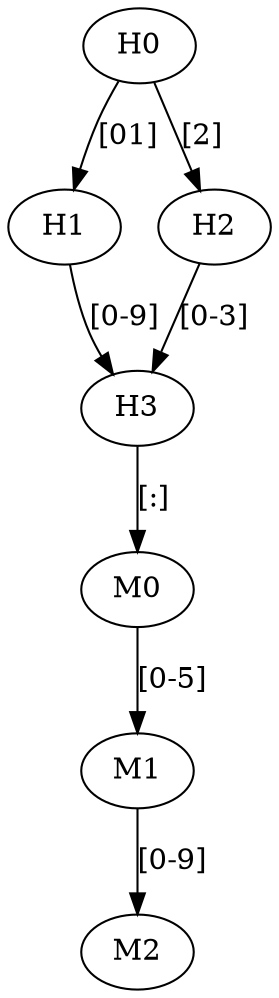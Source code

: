 digraph H {
    #init H0
    #end M2

    H0 -> H1[label="[01]"]
    H0 -> H2[label="[2]"]
    H1 -> H3[label="[0-9]"]
    H2 -> H3[label="[0-3]"]

    H3 -> M0[label="[:]"]

    M0 -> M1[label="[0-5]"]
    M1 -> M2[label="[0-9]"]
}